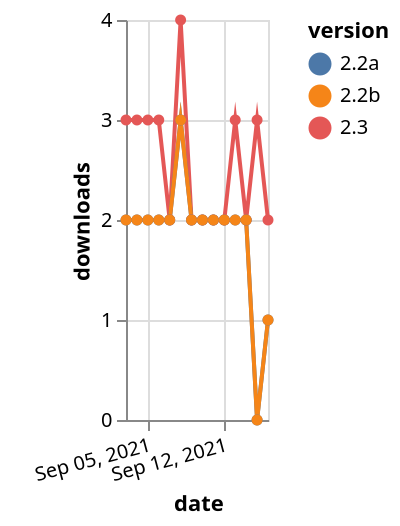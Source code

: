 {"$schema": "https://vega.github.io/schema/vega-lite/v5.json", "description": "A simple bar chart with embedded data.", "data": {"values": [{"date": "2021-09-03", "total": 1778, "delta": 3, "version": "2.3"}, {"date": "2021-09-04", "total": 1781, "delta": 3, "version": "2.3"}, {"date": "2021-09-05", "total": 1784, "delta": 3, "version": "2.3"}, {"date": "2021-09-06", "total": 1787, "delta": 3, "version": "2.3"}, {"date": "2021-09-07", "total": 1789, "delta": 2, "version": "2.3"}, {"date": "2021-09-08", "total": 1793, "delta": 4, "version": "2.3"}, {"date": "2021-09-09", "total": 1795, "delta": 2, "version": "2.3"}, {"date": "2021-09-10", "total": 1797, "delta": 2, "version": "2.3"}, {"date": "2021-09-11", "total": 1799, "delta": 2, "version": "2.3"}, {"date": "2021-09-12", "total": 1801, "delta": 2, "version": "2.3"}, {"date": "2021-09-13", "total": 1804, "delta": 3, "version": "2.3"}, {"date": "2021-09-14", "total": 1806, "delta": 2, "version": "2.3"}, {"date": "2021-09-15", "total": 1809, "delta": 3, "version": "2.3"}, {"date": "2021-09-16", "total": 1811, "delta": 2, "version": "2.3"}, {"date": "2021-09-03", "total": 1835, "delta": 2, "version": "2.2a"}, {"date": "2021-09-04", "total": 1837, "delta": 2, "version": "2.2a"}, {"date": "2021-09-05", "total": 1839, "delta": 2, "version": "2.2a"}, {"date": "2021-09-06", "total": 1841, "delta": 2, "version": "2.2a"}, {"date": "2021-09-07", "total": 1843, "delta": 2, "version": "2.2a"}, {"date": "2021-09-08", "total": 1846, "delta": 3, "version": "2.2a"}, {"date": "2021-09-09", "total": 1848, "delta": 2, "version": "2.2a"}, {"date": "2021-09-10", "total": 1850, "delta": 2, "version": "2.2a"}, {"date": "2021-09-11", "total": 1852, "delta": 2, "version": "2.2a"}, {"date": "2021-09-12", "total": 1854, "delta": 2, "version": "2.2a"}, {"date": "2021-09-13", "total": 1856, "delta": 2, "version": "2.2a"}, {"date": "2021-09-14", "total": 1858, "delta": 2, "version": "2.2a"}, {"date": "2021-09-15", "total": 1858, "delta": 0, "version": "2.2a"}, {"date": "2021-09-16", "total": 1859, "delta": 1, "version": "2.2a"}, {"date": "2021-09-03", "total": 1823, "delta": 2, "version": "2.2b"}, {"date": "2021-09-04", "total": 1825, "delta": 2, "version": "2.2b"}, {"date": "2021-09-05", "total": 1827, "delta": 2, "version": "2.2b"}, {"date": "2021-09-06", "total": 1829, "delta": 2, "version": "2.2b"}, {"date": "2021-09-07", "total": 1831, "delta": 2, "version": "2.2b"}, {"date": "2021-09-08", "total": 1834, "delta": 3, "version": "2.2b"}, {"date": "2021-09-09", "total": 1836, "delta": 2, "version": "2.2b"}, {"date": "2021-09-10", "total": 1838, "delta": 2, "version": "2.2b"}, {"date": "2021-09-11", "total": 1840, "delta": 2, "version": "2.2b"}, {"date": "2021-09-12", "total": 1842, "delta": 2, "version": "2.2b"}, {"date": "2021-09-13", "total": 1844, "delta": 2, "version": "2.2b"}, {"date": "2021-09-14", "total": 1846, "delta": 2, "version": "2.2b"}, {"date": "2021-09-15", "total": 1846, "delta": 0, "version": "2.2b"}, {"date": "2021-09-16", "total": 1847, "delta": 1, "version": "2.2b"}]}, "width": "container", "mark": {"type": "line", "point": {"filled": true}}, "encoding": {"x": {"field": "date", "type": "temporal", "timeUnit": "yearmonthdate", "title": "date", "axis": {"labelAngle": -15}}, "y": {"field": "delta", "type": "quantitative", "title": "downloads"}, "color": {"field": "version", "type": "nominal"}, "tooltip": {"field": "delta"}}}